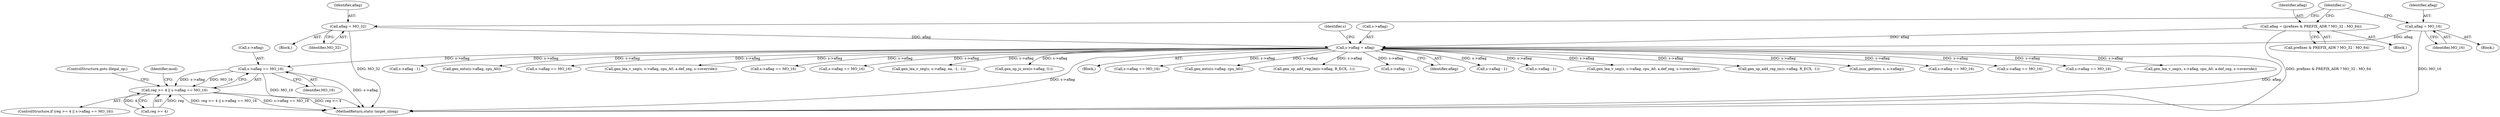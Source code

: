 digraph "0_qemu_30663fd26c0307e414622c7a8607fbc04f92ec14@pointer" {
"1010536" [label="(Call,s->aflag == MO_16)"];
"1001012" [label="(Call,s->aflag = aflag)"];
"1000999" [label="(Call,aflag = MO_32)"];
"1001004" [label="(Call,aflag = MO_16)"];
"1000959" [label="(Call,aflag = (prefixes & PREFIX_ADR ? MO_32 : MO_64))"];
"1010532" [label="(Call,reg >= 4 || s->aflag == MO_16)"];
"1010532" [label="(Call,reg >= 4 || s->aflag == MO_16)"];
"1003826" [label="(Call,insn_get(env, s, s->aflag))"];
"1010247" [label="(Call,s->aflag == MO_16)"];
"1010415" [label="(Call,s->aflag == MO_16)"];
"1001006" [label="(Identifier,MO_16)"];
"1000961" [label="(Call,prefixes & PREFIX_ADR ? MO_32 : MO_64)"];
"1000960" [label="(Identifier,aflag)"];
"1010113" [label="(Call,s->aflag == MO_16)"];
"1000998" [label="(Block,)"];
"1001003" [label="(Block,)"];
"1010702" [label="(Call,gen_lea_v_seg(s, s->aflag, cpu_A0, a.def_seg, s->override))"];
"1008886" [label="(Call,s->aflag - 1)"];
"1008582" [label="(Call,gen_extu(s->aflag, cpu_A0))"];
"1001009" [label="(Identifier,s)"];
"1001004" [label="(Call,aflag = MO_16)"];
"1000945" [label="(Block,)"];
"1010667" [label="(Call,s->aflag == MO_16)"];
"1007047" [label="(Call,gen_lea_v_seg(s, s->aflag, cpu_A0, a.def_seg, s->override))"];
"1010510" [label="(Call,s->aflag == MO_16)"];
"1001005" [label="(Identifier,aflag)"];
"1010048" [label="(Call,s->aflag == MO_16)"];
"1001001" [label="(Identifier,MO_32)"];
"1003778" [label="(Call,gen_lea_v_seg(s, s->aflag, ea, -1, -1))"];
"1007963" [label="(Call,gen_op_jz_ecx(s->aflag, l1))"];
"1010540" [label="(Identifier,MO_16)"];
"1000567" [label="(Block,)"];
"1010078" [label="(Call,s->aflag == MO_16)"];
"1003881" [label="(Call,gen_extu(s->aflag, cpu_A0))"];
"1000999" [label="(Call,aflag = MO_32)"];
"1007924" [label="(Call,gen_op_add_reg_im(s->aflag, R_ECX, -1))"];
"1009016" [label="(Call,s->aflag - 1)"];
"1000959" [label="(Call,aflag = (prefixes & PREFIX_ADR ? MO_32 : MO_64))"];
"1010531" [label="(ControlStructure,if (reg >= 4 || s->aflag == MO_16))"];
"1001016" [label="(Identifier,aflag)"];
"1001000" [label="(Identifier,aflag)"];
"1001019" [label="(Identifier,s)"];
"1010537" [label="(Call,s->aflag)"];
"1010545" [label="(Identifier,mod)"];
"1009188" [label="(Call,s->aflag - 1)"];
"1011840" [label="(MethodReturn,static target_ulong)"];
"1001012" [label="(Call,s->aflag = aflag)"];
"1010533" [label="(Call,reg >= 4)"];
"1008968" [label="(Call,s->aflag - 1)"];
"1010536" [label="(Call,s->aflag == MO_16)"];
"1010282" [label="(Call,gen_lea_v_seg(s, s->aflag, cpu_A0, a.def_seg, s->override))"];
"1007948" [label="(Call,gen_op_add_reg_im(s->aflag, R_ECX, -1))"];
"1010542" [label="(ControlStructure,goto illegal_op;)"];
"1001013" [label="(Call,s->aflag)"];
"1010536" -> "1010532"  [label="AST: "];
"1010536" -> "1010540"  [label="CFG: "];
"1010537" -> "1010536"  [label="AST: "];
"1010540" -> "1010536"  [label="AST: "];
"1010532" -> "1010536"  [label="CFG: "];
"1010536" -> "1011840"  [label="DDG: s->aflag"];
"1010536" -> "1011840"  [label="DDG: MO_16"];
"1010536" -> "1010532"  [label="DDG: s->aflag"];
"1010536" -> "1010532"  [label="DDG: MO_16"];
"1001012" -> "1010536"  [label="DDG: s->aflag"];
"1001012" -> "1000567"  [label="AST: "];
"1001012" -> "1001016"  [label="CFG: "];
"1001013" -> "1001012"  [label="AST: "];
"1001016" -> "1001012"  [label="AST: "];
"1001019" -> "1001012"  [label="CFG: "];
"1001012" -> "1011840"  [label="DDG: aflag"];
"1001012" -> "1011840"  [label="DDG: s->aflag"];
"1000999" -> "1001012"  [label="DDG: aflag"];
"1001004" -> "1001012"  [label="DDG: aflag"];
"1000959" -> "1001012"  [label="DDG: aflag"];
"1001012" -> "1003778"  [label="DDG: s->aflag"];
"1001012" -> "1003826"  [label="DDG: s->aflag"];
"1001012" -> "1003881"  [label="DDG: s->aflag"];
"1001012" -> "1007047"  [label="DDG: s->aflag"];
"1001012" -> "1007924"  [label="DDG: s->aflag"];
"1001012" -> "1007948"  [label="DDG: s->aflag"];
"1001012" -> "1007963"  [label="DDG: s->aflag"];
"1001012" -> "1008582"  [label="DDG: s->aflag"];
"1001012" -> "1008886"  [label="DDG: s->aflag"];
"1001012" -> "1008968"  [label="DDG: s->aflag"];
"1001012" -> "1009016"  [label="DDG: s->aflag"];
"1001012" -> "1009188"  [label="DDG: s->aflag"];
"1001012" -> "1010048"  [label="DDG: s->aflag"];
"1001012" -> "1010078"  [label="DDG: s->aflag"];
"1001012" -> "1010113"  [label="DDG: s->aflag"];
"1001012" -> "1010247"  [label="DDG: s->aflag"];
"1001012" -> "1010282"  [label="DDG: s->aflag"];
"1001012" -> "1010415"  [label="DDG: s->aflag"];
"1001012" -> "1010510"  [label="DDG: s->aflag"];
"1001012" -> "1010667"  [label="DDG: s->aflag"];
"1001012" -> "1010702"  [label="DDG: s->aflag"];
"1000999" -> "1000998"  [label="AST: "];
"1000999" -> "1001001"  [label="CFG: "];
"1001000" -> "1000999"  [label="AST: "];
"1001001" -> "1000999"  [label="AST: "];
"1001009" -> "1000999"  [label="CFG: "];
"1000999" -> "1011840"  [label="DDG: MO_32"];
"1001004" -> "1001003"  [label="AST: "];
"1001004" -> "1001006"  [label="CFG: "];
"1001005" -> "1001004"  [label="AST: "];
"1001006" -> "1001004"  [label="AST: "];
"1001009" -> "1001004"  [label="CFG: "];
"1001004" -> "1011840"  [label="DDG: MO_16"];
"1000959" -> "1000945"  [label="AST: "];
"1000959" -> "1000961"  [label="CFG: "];
"1000960" -> "1000959"  [label="AST: "];
"1000961" -> "1000959"  [label="AST: "];
"1001009" -> "1000959"  [label="CFG: "];
"1000959" -> "1011840"  [label="DDG: prefixes & PREFIX_ADR ? MO_32 : MO_64"];
"1010532" -> "1010531"  [label="AST: "];
"1010532" -> "1010533"  [label="CFG: "];
"1010533" -> "1010532"  [label="AST: "];
"1010542" -> "1010532"  [label="CFG: "];
"1010545" -> "1010532"  [label="CFG: "];
"1010532" -> "1011840"  [label="DDG: s->aflag == MO_16"];
"1010532" -> "1011840"  [label="DDG: reg >= 4"];
"1010532" -> "1011840"  [label="DDG: reg >= 4 || s->aflag == MO_16"];
"1010533" -> "1010532"  [label="DDG: reg"];
"1010533" -> "1010532"  [label="DDG: 4"];
}
